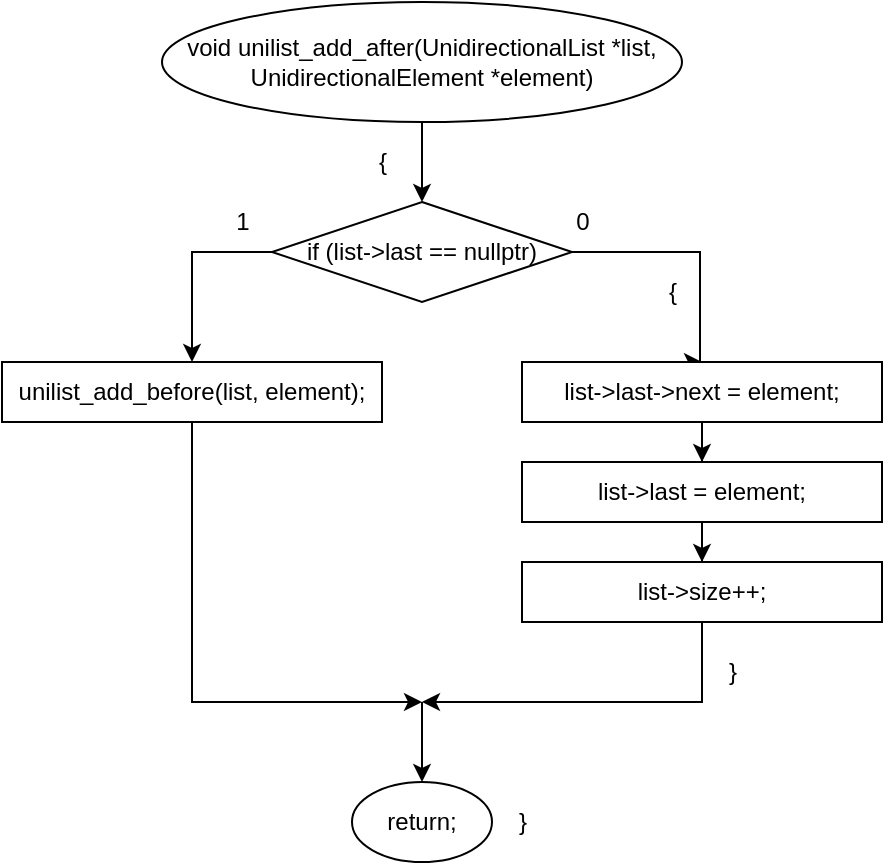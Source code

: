 <mxfile version="20.8.16" type="device"><diagram name="Страница 1" id="IRb4nc79ya3JORLkcDt2"><mxGraphModel dx="1036" dy="614" grid="1" gridSize="10" guides="1" tooltips="1" connect="1" arrows="1" fold="1" page="1" pageScale="1" pageWidth="827" pageHeight="1169" math="0" shadow="0"><root><mxCell id="0"/><mxCell id="1" parent="0"/><mxCell id="XH73wkfPrpP1HMKzHkkB-4" value="" style="edgeStyle=orthogonalEdgeStyle;rounded=0;orthogonalLoop=1;jettySize=auto;html=1;" edge="1" parent="1" source="XH73wkfPrpP1HMKzHkkB-1" target="XH73wkfPrpP1HMKzHkkB-3"><mxGeometry relative="1" as="geometry"/></mxCell><mxCell id="XH73wkfPrpP1HMKzHkkB-1" value="void unilist_add_after(UnidirectionalList *list, UnidirectionalElement *element)" style="ellipse;whiteSpace=wrap;html=1;" vertex="1" parent="1"><mxGeometry x="260" y="20" width="260" height="60" as="geometry"/></mxCell><mxCell id="XH73wkfPrpP1HMKzHkkB-2" value="{" style="text;html=1;align=center;verticalAlign=middle;resizable=0;points=[];autosize=1;strokeColor=none;fillColor=none;" vertex="1" parent="1"><mxGeometry x="355" y="85" width="30" height="30" as="geometry"/></mxCell><mxCell id="XH73wkfPrpP1HMKzHkkB-6" value="" style="edgeStyle=orthogonalEdgeStyle;rounded=0;orthogonalLoop=1;jettySize=auto;html=1;" edge="1" parent="1" source="XH73wkfPrpP1HMKzHkkB-3" target="XH73wkfPrpP1HMKzHkkB-5"><mxGeometry relative="1" as="geometry"><Array as="points"><mxPoint x="275" y="145"/></Array></mxGeometry></mxCell><mxCell id="XH73wkfPrpP1HMKzHkkB-8" style="edgeStyle=orthogonalEdgeStyle;rounded=0;orthogonalLoop=1;jettySize=auto;html=1;entryX=0.5;entryY=0;entryDx=0;entryDy=0;" edge="1" parent="1" source="XH73wkfPrpP1HMKzHkkB-3" target="XH73wkfPrpP1HMKzHkkB-7"><mxGeometry relative="1" as="geometry"><Array as="points"><mxPoint x="529" y="145"/></Array></mxGeometry></mxCell><mxCell id="XH73wkfPrpP1HMKzHkkB-3" value="if (list-&amp;gt;last == nullptr)" style="rhombus;whiteSpace=wrap;html=1;" vertex="1" parent="1"><mxGeometry x="315" y="120" width="150" height="50" as="geometry"/></mxCell><mxCell id="XH73wkfPrpP1HMKzHkkB-17" style="edgeStyle=orthogonalEdgeStyle;rounded=0;orthogonalLoop=1;jettySize=auto;html=1;" edge="1" parent="1" source="XH73wkfPrpP1HMKzHkkB-5"><mxGeometry relative="1" as="geometry"><mxPoint x="390" y="370" as="targetPoint"/><Array as="points"><mxPoint x="275" y="370"/></Array></mxGeometry></mxCell><mxCell id="XH73wkfPrpP1HMKzHkkB-5" value="unilist_add_before(list, element);" style="whiteSpace=wrap;html=1;" vertex="1" parent="1"><mxGeometry x="180" y="200" width="190" height="30" as="geometry"/></mxCell><mxCell id="XH73wkfPrpP1HMKzHkkB-10" value="" style="edgeStyle=orthogonalEdgeStyle;rounded=0;orthogonalLoop=1;jettySize=auto;html=1;" edge="1" parent="1" source="XH73wkfPrpP1HMKzHkkB-7" target="XH73wkfPrpP1HMKzHkkB-9"><mxGeometry relative="1" as="geometry"/></mxCell><mxCell id="XH73wkfPrpP1HMKzHkkB-7" value="list-&amp;gt;last-&amp;gt;next = element;" style="whiteSpace=wrap;html=1;" vertex="1" parent="1"><mxGeometry x="440" y="200" width="180" height="30" as="geometry"/></mxCell><mxCell id="XH73wkfPrpP1HMKzHkkB-12" value="" style="edgeStyle=orthogonalEdgeStyle;rounded=0;orthogonalLoop=1;jettySize=auto;html=1;" edge="1" parent="1" source="XH73wkfPrpP1HMKzHkkB-9" target="XH73wkfPrpP1HMKzHkkB-11"><mxGeometry relative="1" as="geometry"/></mxCell><mxCell id="XH73wkfPrpP1HMKzHkkB-9" value="list-&amp;gt;last = element;" style="whiteSpace=wrap;html=1;" vertex="1" parent="1"><mxGeometry x="440" y="250" width="180" height="30" as="geometry"/></mxCell><mxCell id="XH73wkfPrpP1HMKzHkkB-16" style="edgeStyle=orthogonalEdgeStyle;rounded=0;orthogonalLoop=1;jettySize=auto;html=1;" edge="1" parent="1" source="XH73wkfPrpP1HMKzHkkB-11"><mxGeometry relative="1" as="geometry"><mxPoint x="390" y="370" as="targetPoint"/><Array as="points"><mxPoint x="530" y="370"/><mxPoint x="390" y="370"/></Array></mxGeometry></mxCell><mxCell id="XH73wkfPrpP1HMKzHkkB-11" value="list-&amp;gt;size++;" style="whiteSpace=wrap;html=1;" vertex="1" parent="1"><mxGeometry x="440" y="300" width="180" height="30" as="geometry"/></mxCell><mxCell id="XH73wkfPrpP1HMKzHkkB-13" value="{" style="text;html=1;align=center;verticalAlign=middle;resizable=0;points=[];autosize=1;strokeColor=none;fillColor=none;" vertex="1" parent="1"><mxGeometry x="500" y="150" width="30" height="30" as="geometry"/></mxCell><mxCell id="XH73wkfPrpP1HMKzHkkB-14" value="0" style="text;html=1;align=center;verticalAlign=middle;resizable=0;points=[];autosize=1;strokeColor=none;fillColor=none;" vertex="1" parent="1"><mxGeometry x="455" y="115" width="30" height="30" as="geometry"/></mxCell><mxCell id="XH73wkfPrpP1HMKzHkkB-15" value="1" style="text;html=1;align=center;verticalAlign=middle;resizable=0;points=[];autosize=1;strokeColor=none;fillColor=none;" vertex="1" parent="1"><mxGeometry x="285" y="115" width="30" height="30" as="geometry"/></mxCell><mxCell id="XH73wkfPrpP1HMKzHkkB-18" value="}" style="text;html=1;align=center;verticalAlign=middle;resizable=0;points=[];autosize=1;strokeColor=none;fillColor=none;" vertex="1" parent="1"><mxGeometry x="530" y="340" width="30" height="30" as="geometry"/></mxCell><mxCell id="XH73wkfPrpP1HMKzHkkB-19" value="" style="endArrow=classic;html=1;rounded=0;entryX=0.5;entryY=0;entryDx=0;entryDy=0;" edge="1" parent="1" target="XH73wkfPrpP1HMKzHkkB-20"><mxGeometry width="50" height="50" relative="1" as="geometry"><mxPoint x="390" y="370" as="sourcePoint"/><mxPoint x="390" y="410" as="targetPoint"/></mxGeometry></mxCell><mxCell id="XH73wkfPrpP1HMKzHkkB-20" value="return;" style="ellipse;whiteSpace=wrap;html=1;" vertex="1" parent="1"><mxGeometry x="355" y="410" width="70" height="40" as="geometry"/></mxCell><mxCell id="XH73wkfPrpP1HMKzHkkB-21" value="}" style="text;html=1;align=center;verticalAlign=middle;resizable=0;points=[];autosize=1;strokeColor=none;fillColor=none;" vertex="1" parent="1"><mxGeometry x="425" y="415" width="30" height="30" as="geometry"/></mxCell></root></mxGraphModel></diagram></mxfile>